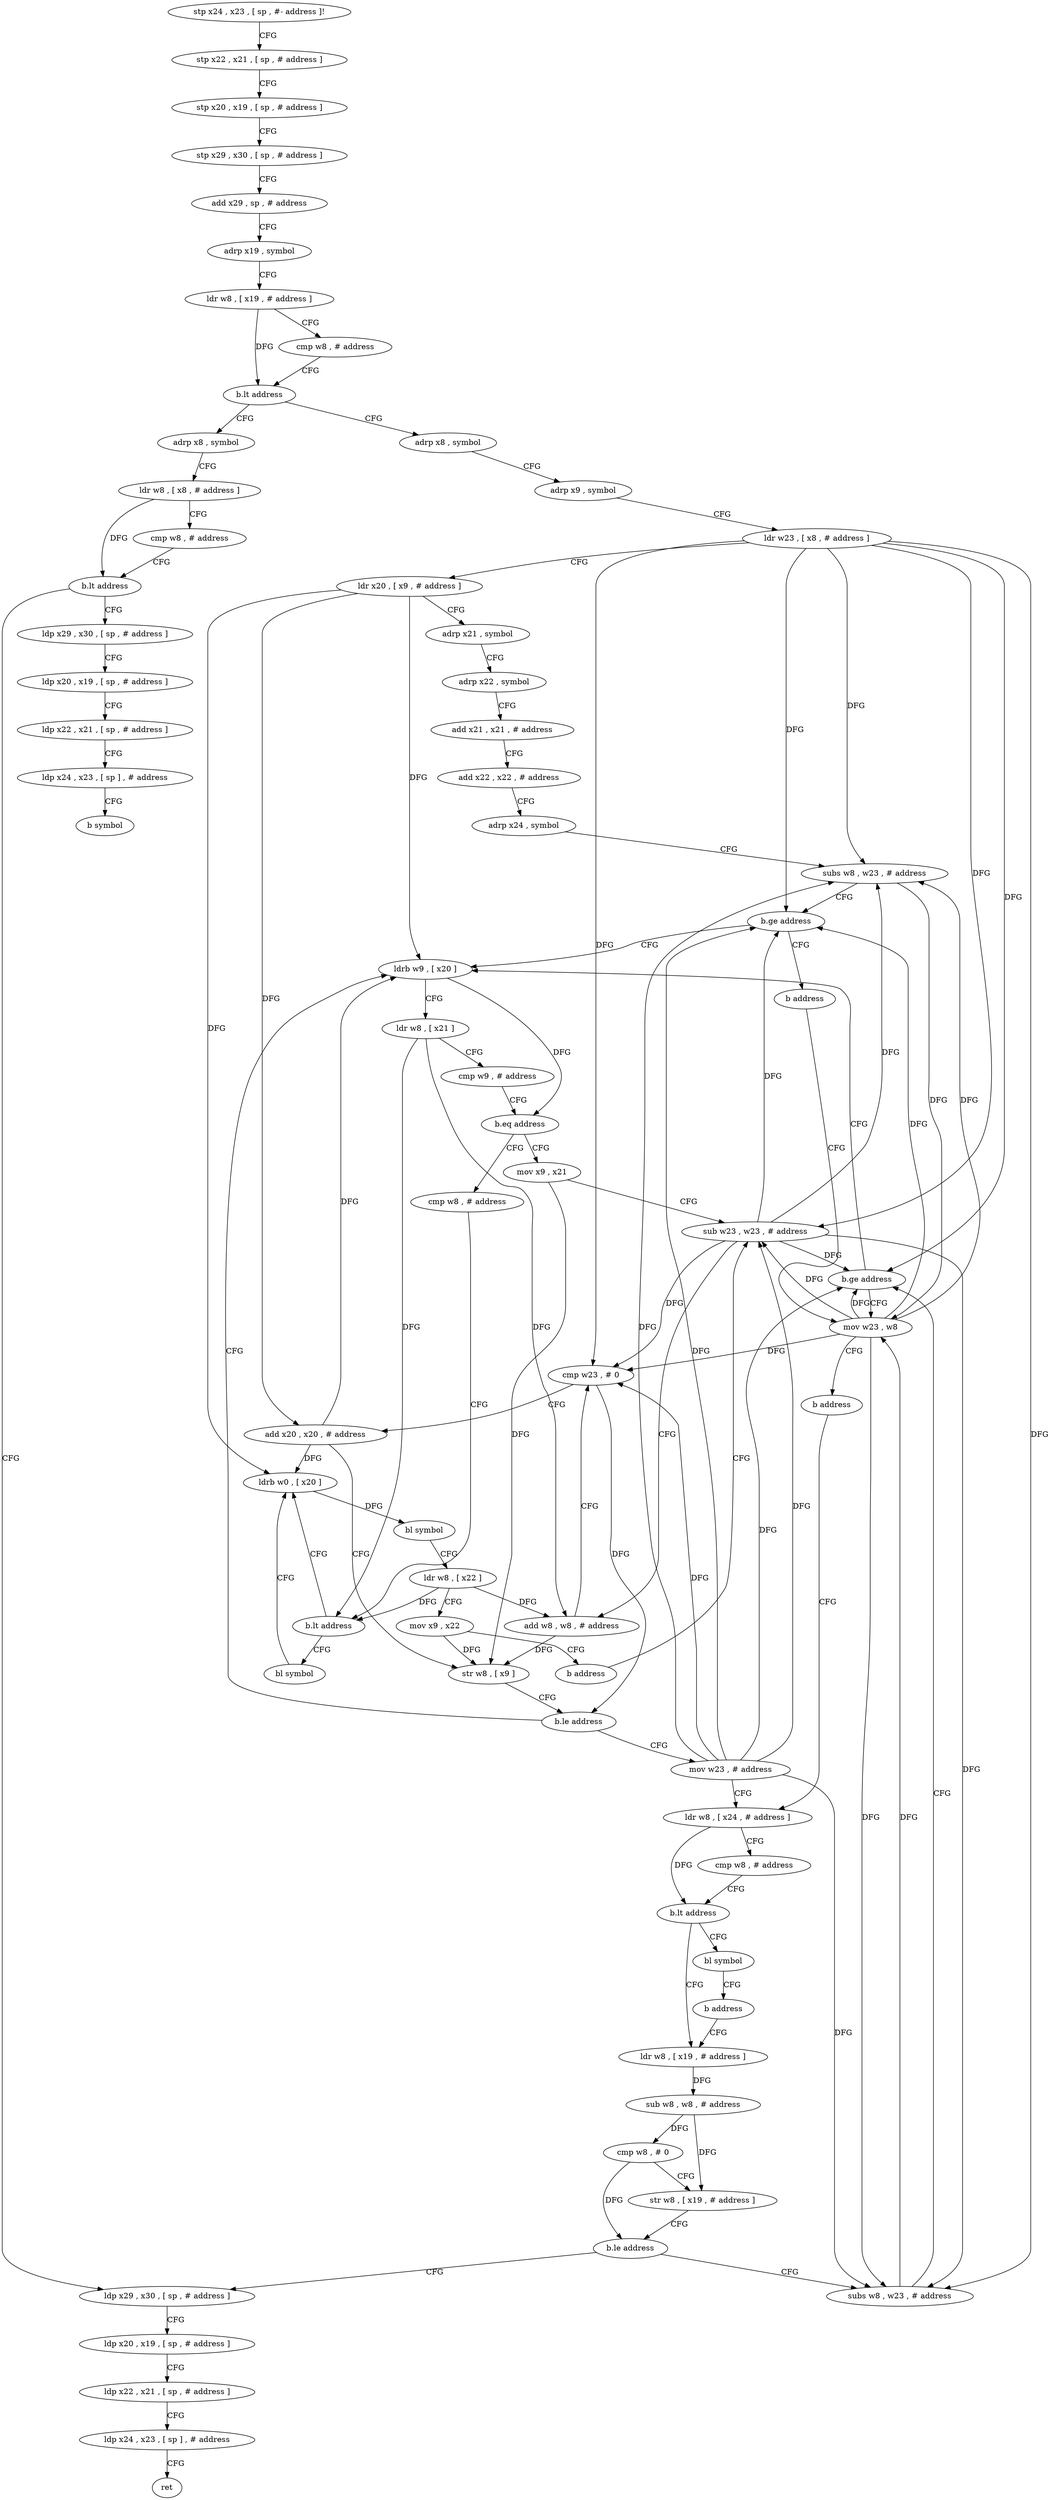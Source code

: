 digraph "func" {
"4212448" [label = "stp x24 , x23 , [ sp , #- address ]!" ]
"4212452" [label = "stp x22 , x21 , [ sp , # address ]" ]
"4212456" [label = "stp x20 , x19 , [ sp , # address ]" ]
"4212460" [label = "stp x29 , x30 , [ sp , # address ]" ]
"4212464" [label = "add x29 , sp , # address" ]
"4212468" [label = "adrp x19 , symbol" ]
"4212472" [label = "ldr w8 , [ x19 , # address ]" ]
"4212476" [label = "cmp w8 , # address" ]
"4212480" [label = "b.lt address" ]
"4212668" [label = "adrp x8 , symbol" ]
"4212484" [label = "adrp x8 , symbol" ]
"4212672" [label = "ldr w8 , [ x8 , # address ]" ]
"4212676" [label = "cmp w8 , # address" ]
"4212680" [label = "b.lt address" ]
"4212704" [label = "ldp x29 , x30 , [ sp , # address ]" ]
"4212684" [label = "ldp x29 , x30 , [ sp , # address ]" ]
"4212488" [label = "adrp x9 , symbol" ]
"4212492" [label = "ldr w23 , [ x8 , # address ]" ]
"4212496" [label = "ldr x20 , [ x9 , # address ]" ]
"4212500" [label = "adrp x21 , symbol" ]
"4212504" [label = "adrp x22 , symbol" ]
"4212508" [label = "add x21 , x21 , # address" ]
"4212512" [label = "add x22 , x22 , # address" ]
"4212516" [label = "adrp x24 , symbol" ]
"4212520" [label = "subs w8 , w23 , # address" ]
"4212524" [label = "b.ge address" ]
"4212596" [label = "ldrb w9 , [ x20 ]" ]
"4212528" [label = "b address" ]
"4212708" [label = "ldp x20 , x19 , [ sp , # address ]" ]
"4212712" [label = "ldp x22 , x21 , [ sp , # address ]" ]
"4212716" [label = "ldp x24 , x23 , [ sp ] , # address" ]
"4212720" [label = "ret" ]
"4212688" [label = "ldp x20 , x19 , [ sp , # address ]" ]
"4212692" [label = "ldp x22 , x21 , [ sp , # address ]" ]
"4212696" [label = "ldp x24 , x23 , [ sp ] , # address" ]
"4212700" [label = "b symbol" ]
"4212600" [label = "ldr w8 , [ x21 ]" ]
"4212604" [label = "cmp w9 , # address" ]
"4212608" [label = "b.eq address" ]
"4212568" [label = "mov x9 , x21" ]
"4212612" [label = "cmp w8 , # address" ]
"4212560" [label = "mov w23 , w8" ]
"4212572" [label = "sub w23 , w23 , # address" ]
"4212616" [label = "b.lt address" ]
"4212624" [label = "ldrb w0 , [ x20 ]" ]
"4212620" [label = "bl symbol" ]
"4212564" [label = "b address" ]
"4212648" [label = "ldr w8 , [ x24 , # address ]" ]
"4212644" [label = "mov w23 , # address" ]
"4212628" [label = "bl symbol" ]
"4212632" [label = "ldr w8 , [ x22 ]" ]
"4212636" [label = "mov x9 , x22" ]
"4212640" [label = "b address" ]
"4212652" [label = "cmp w8 , # address" ]
"4212656" [label = "b.lt address" ]
"4212532" [label = "ldr w8 , [ x19 , # address ]" ]
"4212660" [label = "bl symbol" ]
"4212536" [label = "sub w8 , w8 , # address" ]
"4212540" [label = "cmp w8 , # 0" ]
"4212544" [label = "str w8 , [ x19 , # address ]" ]
"4212548" [label = "b.le address" ]
"4212552" [label = "subs w8 , w23 , # address" ]
"4212664" [label = "b address" ]
"4212576" [label = "add w8 , w8 , # address" ]
"4212580" [label = "cmp w23 , # 0" ]
"4212584" [label = "add x20 , x20 , # address" ]
"4212588" [label = "str w8 , [ x9 ]" ]
"4212592" [label = "b.le address" ]
"4212556" [label = "b.ge address" ]
"4212448" -> "4212452" [ label = "CFG" ]
"4212452" -> "4212456" [ label = "CFG" ]
"4212456" -> "4212460" [ label = "CFG" ]
"4212460" -> "4212464" [ label = "CFG" ]
"4212464" -> "4212468" [ label = "CFG" ]
"4212468" -> "4212472" [ label = "CFG" ]
"4212472" -> "4212476" [ label = "CFG" ]
"4212472" -> "4212480" [ label = "DFG" ]
"4212476" -> "4212480" [ label = "CFG" ]
"4212480" -> "4212668" [ label = "CFG" ]
"4212480" -> "4212484" [ label = "CFG" ]
"4212668" -> "4212672" [ label = "CFG" ]
"4212484" -> "4212488" [ label = "CFG" ]
"4212672" -> "4212676" [ label = "CFG" ]
"4212672" -> "4212680" [ label = "DFG" ]
"4212676" -> "4212680" [ label = "CFG" ]
"4212680" -> "4212704" [ label = "CFG" ]
"4212680" -> "4212684" [ label = "CFG" ]
"4212704" -> "4212708" [ label = "CFG" ]
"4212684" -> "4212688" [ label = "CFG" ]
"4212488" -> "4212492" [ label = "CFG" ]
"4212492" -> "4212496" [ label = "CFG" ]
"4212492" -> "4212520" [ label = "DFG" ]
"4212492" -> "4212524" [ label = "DFG" ]
"4212492" -> "4212572" [ label = "DFG" ]
"4212492" -> "4212580" [ label = "DFG" ]
"4212492" -> "4212552" [ label = "DFG" ]
"4212492" -> "4212556" [ label = "DFG" ]
"4212496" -> "4212500" [ label = "CFG" ]
"4212496" -> "4212596" [ label = "DFG" ]
"4212496" -> "4212584" [ label = "DFG" ]
"4212496" -> "4212624" [ label = "DFG" ]
"4212500" -> "4212504" [ label = "CFG" ]
"4212504" -> "4212508" [ label = "CFG" ]
"4212508" -> "4212512" [ label = "CFG" ]
"4212512" -> "4212516" [ label = "CFG" ]
"4212516" -> "4212520" [ label = "CFG" ]
"4212520" -> "4212524" [ label = "CFG" ]
"4212520" -> "4212560" [ label = "DFG" ]
"4212524" -> "4212596" [ label = "CFG" ]
"4212524" -> "4212528" [ label = "CFG" ]
"4212596" -> "4212600" [ label = "CFG" ]
"4212596" -> "4212608" [ label = "DFG" ]
"4212528" -> "4212560" [ label = "CFG" ]
"4212708" -> "4212712" [ label = "CFG" ]
"4212712" -> "4212716" [ label = "CFG" ]
"4212716" -> "4212720" [ label = "CFG" ]
"4212688" -> "4212692" [ label = "CFG" ]
"4212692" -> "4212696" [ label = "CFG" ]
"4212696" -> "4212700" [ label = "CFG" ]
"4212600" -> "4212604" [ label = "CFG" ]
"4212600" -> "4212616" [ label = "DFG" ]
"4212600" -> "4212576" [ label = "DFG" ]
"4212604" -> "4212608" [ label = "CFG" ]
"4212608" -> "4212568" [ label = "CFG" ]
"4212608" -> "4212612" [ label = "CFG" ]
"4212568" -> "4212572" [ label = "CFG" ]
"4212568" -> "4212588" [ label = "DFG" ]
"4212612" -> "4212616" [ label = "CFG" ]
"4212560" -> "4212564" [ label = "CFG" ]
"4212560" -> "4212520" [ label = "DFG" ]
"4212560" -> "4212524" [ label = "DFG" ]
"4212560" -> "4212572" [ label = "DFG" ]
"4212560" -> "4212580" [ label = "DFG" ]
"4212560" -> "4212552" [ label = "DFG" ]
"4212560" -> "4212556" [ label = "DFG" ]
"4212572" -> "4212576" [ label = "CFG" ]
"4212572" -> "4212520" [ label = "DFG" ]
"4212572" -> "4212524" [ label = "DFG" ]
"4212572" -> "4212580" [ label = "DFG" ]
"4212572" -> "4212552" [ label = "DFG" ]
"4212572" -> "4212556" [ label = "DFG" ]
"4212616" -> "4212624" [ label = "CFG" ]
"4212616" -> "4212620" [ label = "CFG" ]
"4212624" -> "4212628" [ label = "DFG" ]
"4212620" -> "4212624" [ label = "CFG" ]
"4212564" -> "4212648" [ label = "CFG" ]
"4212648" -> "4212652" [ label = "CFG" ]
"4212648" -> "4212656" [ label = "DFG" ]
"4212644" -> "4212648" [ label = "CFG" ]
"4212644" -> "4212520" [ label = "DFG" ]
"4212644" -> "4212524" [ label = "DFG" ]
"4212644" -> "4212572" [ label = "DFG" ]
"4212644" -> "4212580" [ label = "DFG" ]
"4212644" -> "4212552" [ label = "DFG" ]
"4212644" -> "4212556" [ label = "DFG" ]
"4212628" -> "4212632" [ label = "CFG" ]
"4212632" -> "4212636" [ label = "CFG" ]
"4212632" -> "4212616" [ label = "DFG" ]
"4212632" -> "4212576" [ label = "DFG" ]
"4212636" -> "4212640" [ label = "CFG" ]
"4212636" -> "4212588" [ label = "DFG" ]
"4212640" -> "4212572" [ label = "CFG" ]
"4212652" -> "4212656" [ label = "CFG" ]
"4212656" -> "4212532" [ label = "CFG" ]
"4212656" -> "4212660" [ label = "CFG" ]
"4212532" -> "4212536" [ label = "DFG" ]
"4212660" -> "4212664" [ label = "CFG" ]
"4212536" -> "4212540" [ label = "DFG" ]
"4212536" -> "4212544" [ label = "DFG" ]
"4212540" -> "4212544" [ label = "CFG" ]
"4212540" -> "4212548" [ label = "DFG" ]
"4212544" -> "4212548" [ label = "CFG" ]
"4212548" -> "4212704" [ label = "CFG" ]
"4212548" -> "4212552" [ label = "CFG" ]
"4212552" -> "4212556" [ label = "CFG" ]
"4212552" -> "4212560" [ label = "DFG" ]
"4212664" -> "4212532" [ label = "CFG" ]
"4212576" -> "4212580" [ label = "CFG" ]
"4212576" -> "4212588" [ label = "DFG" ]
"4212580" -> "4212584" [ label = "CFG" ]
"4212580" -> "4212592" [ label = "DFG" ]
"4212584" -> "4212588" [ label = "CFG" ]
"4212584" -> "4212596" [ label = "DFG" ]
"4212584" -> "4212624" [ label = "DFG" ]
"4212588" -> "4212592" [ label = "CFG" ]
"4212592" -> "4212644" [ label = "CFG" ]
"4212592" -> "4212596" [ label = "CFG" ]
"4212556" -> "4212596" [ label = "CFG" ]
"4212556" -> "4212560" [ label = "CFG" ]
}
